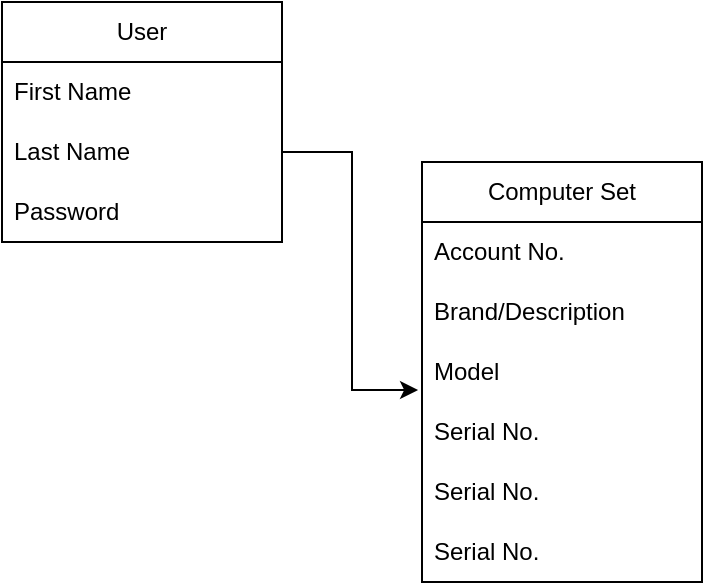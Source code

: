 <mxfile version="24.7.17">
  <diagram name="Page-1" id="2jkKp4wUXqR1FVXrowP7">
    <mxGraphModel dx="880" dy="478" grid="1" gridSize="10" guides="1" tooltips="1" connect="1" arrows="1" fold="1" page="1" pageScale="1" pageWidth="850" pageHeight="1100" math="0" shadow="0">
      <root>
        <mxCell id="0" />
        <mxCell id="1" parent="0" />
        <mxCell id="J1ZfaKon6qGOjvFu2ghl-2" value="User" style="swimlane;fontStyle=0;childLayout=stackLayout;horizontal=1;startSize=30;horizontalStack=0;resizeParent=1;resizeParentMax=0;resizeLast=0;collapsible=1;marginBottom=0;whiteSpace=wrap;html=1;" parent="1" vertex="1">
          <mxGeometry x="140" y="110" width="140" height="120" as="geometry" />
        </mxCell>
        <mxCell id="J1ZfaKon6qGOjvFu2ghl-3" value="First Name" style="text;strokeColor=none;fillColor=none;align=left;verticalAlign=middle;spacingLeft=4;spacingRight=4;overflow=hidden;points=[[0,0.5],[1,0.5]];portConstraint=eastwest;rotatable=0;whiteSpace=wrap;html=1;" parent="J1ZfaKon6qGOjvFu2ghl-2" vertex="1">
          <mxGeometry y="30" width="140" height="30" as="geometry" />
        </mxCell>
        <mxCell id="J1ZfaKon6qGOjvFu2ghl-4" value="Last Name" style="text;strokeColor=none;fillColor=none;align=left;verticalAlign=middle;spacingLeft=4;spacingRight=4;overflow=hidden;points=[[0,0.5],[1,0.5]];portConstraint=eastwest;rotatable=0;whiteSpace=wrap;html=1;" parent="J1ZfaKon6qGOjvFu2ghl-2" vertex="1">
          <mxGeometry y="60" width="140" height="30" as="geometry" />
        </mxCell>
        <mxCell id="J1ZfaKon6qGOjvFu2ghl-5" value="Password" style="text;strokeColor=none;fillColor=none;align=left;verticalAlign=middle;spacingLeft=4;spacingRight=4;overflow=hidden;points=[[0,0.5],[1,0.5]];portConstraint=eastwest;rotatable=0;whiteSpace=wrap;html=1;" parent="J1ZfaKon6qGOjvFu2ghl-2" vertex="1">
          <mxGeometry y="90" width="140" height="30" as="geometry" />
        </mxCell>
        <mxCell id="J1ZfaKon6qGOjvFu2ghl-7" value="Computer Set" style="swimlane;fontStyle=0;childLayout=stackLayout;horizontal=1;startSize=30;horizontalStack=0;resizeParent=1;resizeParentMax=0;resizeLast=0;collapsible=1;marginBottom=0;whiteSpace=wrap;html=1;" parent="1" vertex="1">
          <mxGeometry x="350" y="190" width="140" height="210" as="geometry" />
        </mxCell>
        <mxCell id="J1ZfaKon6qGOjvFu2ghl-8" value="Account No." style="text;strokeColor=none;fillColor=none;align=left;verticalAlign=middle;spacingLeft=4;spacingRight=4;overflow=hidden;points=[[0,0.5],[1,0.5]];portConstraint=eastwest;rotatable=0;whiteSpace=wrap;html=1;" parent="J1ZfaKon6qGOjvFu2ghl-7" vertex="1">
          <mxGeometry y="30" width="140" height="30" as="geometry" />
        </mxCell>
        <mxCell id="J1ZfaKon6qGOjvFu2ghl-9" value="Brand/Description" style="text;strokeColor=none;fillColor=none;align=left;verticalAlign=middle;spacingLeft=4;spacingRight=4;overflow=hidden;points=[[0,0.5],[1,0.5]];portConstraint=eastwest;rotatable=0;whiteSpace=wrap;html=1;" parent="J1ZfaKon6qGOjvFu2ghl-7" vertex="1">
          <mxGeometry y="60" width="140" height="30" as="geometry" />
        </mxCell>
        <mxCell id="J1ZfaKon6qGOjvFu2ghl-10" value="Model" style="text;strokeColor=none;fillColor=none;align=left;verticalAlign=middle;spacingLeft=4;spacingRight=4;overflow=hidden;points=[[0,0.5],[1,0.5]];portConstraint=eastwest;rotatable=0;whiteSpace=wrap;html=1;" parent="J1ZfaKon6qGOjvFu2ghl-7" vertex="1">
          <mxGeometry y="90" width="140" height="30" as="geometry" />
        </mxCell>
        <mxCell id="J1ZfaKon6qGOjvFu2ghl-11" value="Serial No." style="text;strokeColor=none;fillColor=none;align=left;verticalAlign=middle;spacingLeft=4;spacingRight=4;overflow=hidden;points=[[0,0.5],[1,0.5]];portConstraint=eastwest;rotatable=0;whiteSpace=wrap;html=1;" parent="J1ZfaKon6qGOjvFu2ghl-7" vertex="1">
          <mxGeometry y="120" width="140" height="30" as="geometry" />
        </mxCell>
        <mxCell id="J1ZfaKon6qGOjvFu2ghl-12" value="Serial No." style="text;strokeColor=none;fillColor=none;align=left;verticalAlign=middle;spacingLeft=4;spacingRight=4;overflow=hidden;points=[[0,0.5],[1,0.5]];portConstraint=eastwest;rotatable=0;whiteSpace=wrap;html=1;" parent="J1ZfaKon6qGOjvFu2ghl-7" vertex="1">
          <mxGeometry y="150" width="140" height="30" as="geometry" />
        </mxCell>
        <mxCell id="J1ZfaKon6qGOjvFu2ghl-13" value="Serial No." style="text;strokeColor=none;fillColor=none;align=left;verticalAlign=middle;spacingLeft=4;spacingRight=4;overflow=hidden;points=[[0,0.5],[1,0.5]];portConstraint=eastwest;rotatable=0;whiteSpace=wrap;html=1;" parent="J1ZfaKon6qGOjvFu2ghl-7" vertex="1">
          <mxGeometry y="180" width="140" height="30" as="geometry" />
        </mxCell>
        <mxCell id="5yKRpE3n37iS7z_T9lRL-1" style="edgeStyle=orthogonalEdgeStyle;rounded=0;orthogonalLoop=1;jettySize=auto;html=1;exitX=1;exitY=0.5;exitDx=0;exitDy=0;entryX=-0.014;entryY=0.8;entryDx=0;entryDy=0;entryPerimeter=0;" edge="1" parent="1" source="J1ZfaKon6qGOjvFu2ghl-4" target="J1ZfaKon6qGOjvFu2ghl-10">
          <mxGeometry relative="1" as="geometry" />
        </mxCell>
      </root>
    </mxGraphModel>
  </diagram>
</mxfile>
